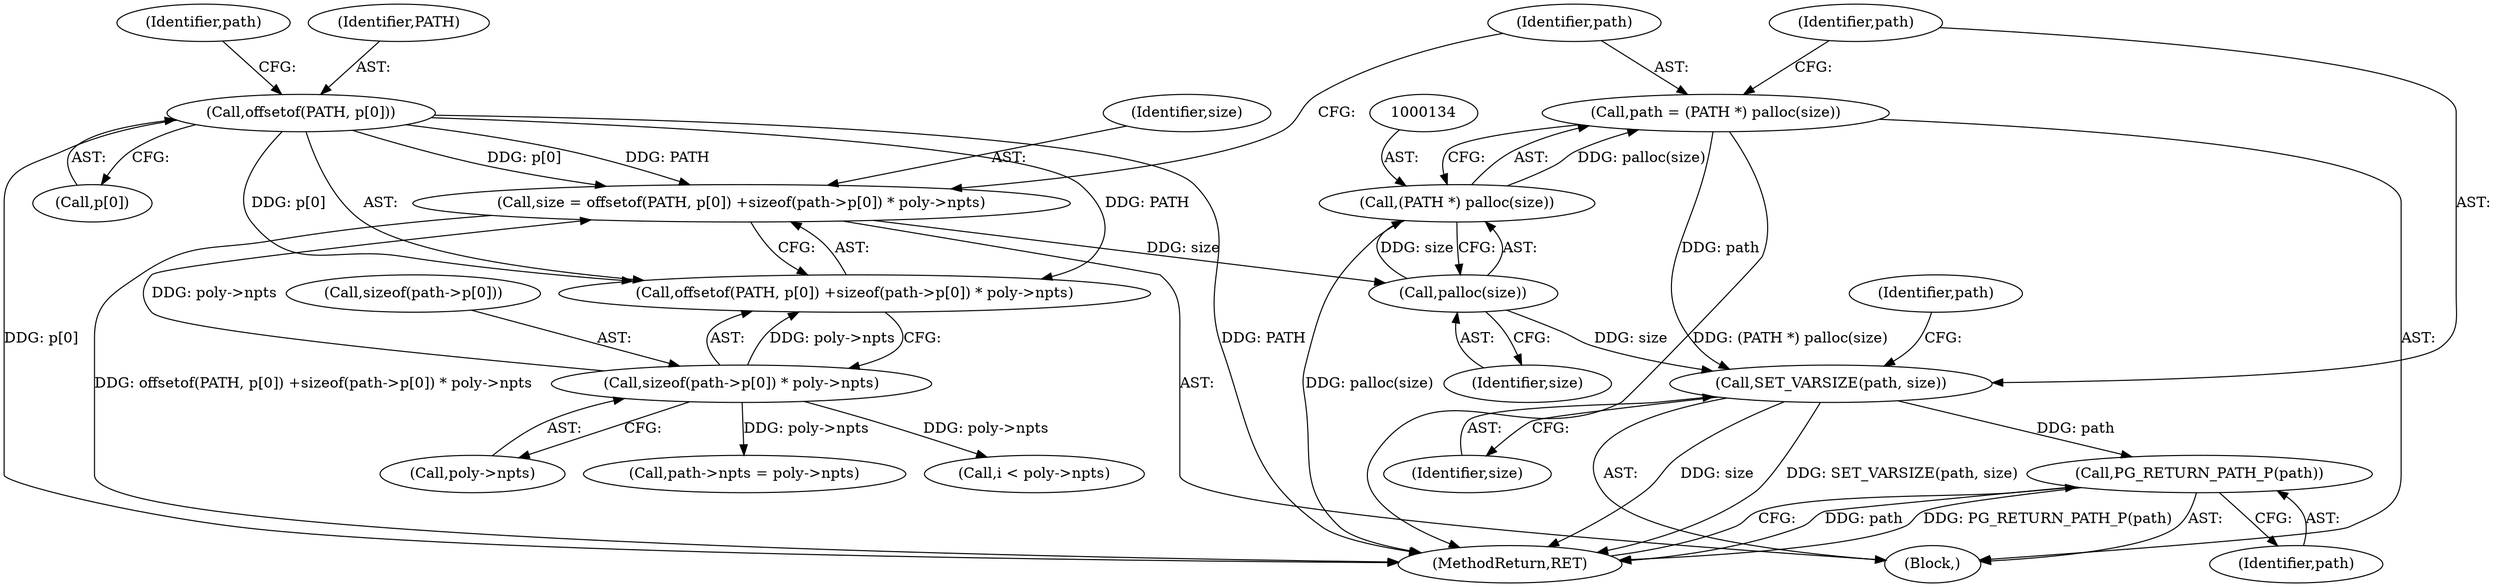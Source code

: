 digraph "0_postgres_31400a673325147e1205326008e32135a78b4d8a_15@pointer" {
"1000137" [label="(Call,SET_VARSIZE(path, size))"];
"1000131" [label="(Call,path = (PATH *) palloc(size))"];
"1000133" [label="(Call,(PATH *) palloc(size))"];
"1000135" [label="(Call,palloc(size))"];
"1000113" [label="(Call,size = offsetof(PATH, p[0]) +sizeof(path->p[0]) * poly->npts)"];
"1000116" [label="(Call,offsetof(PATH, p[0]))"];
"1000121" [label="(Call,sizeof(path->p[0]) * poly->npts)"];
"1000199" [label="(Call,PG_RETURN_PATH_P(path))"];
"1000199" [label="(Call,PG_RETURN_PATH_P(path))"];
"1000142" [label="(Identifier,path)"];
"1000118" [label="(Call,p[0])"];
"1000139" [label="(Identifier,size)"];
"1000113" [label="(Call,size = offsetof(PATH, p[0]) +sizeof(path->p[0]) * poly->npts)"];
"1000161" [label="(Call,i < poly->npts)"];
"1000200" [label="(Identifier,path)"];
"1000114" [label="(Identifier,size)"];
"1000132" [label="(Identifier,path)"];
"1000125" [label="(Identifier,path)"];
"1000201" [label="(MethodReturn,RET)"];
"1000122" [label="(Call,sizeof(path->p[0]))"];
"1000115" [label="(Call,offsetof(PATH, p[0]) +sizeof(path->p[0]) * poly->npts)"];
"1000104" [label="(Block,)"];
"1000117" [label="(Identifier,PATH)"];
"1000135" [label="(Call,palloc(size))"];
"1000128" [label="(Call,poly->npts)"];
"1000136" [label="(Identifier,size)"];
"1000116" [label="(Call,offsetof(PATH, p[0]))"];
"1000133" [label="(Call,(PATH *) palloc(size))"];
"1000138" [label="(Identifier,path)"];
"1000131" [label="(Call,path = (PATH *) palloc(size))"];
"1000121" [label="(Call,sizeof(path->p[0]) * poly->npts)"];
"1000137" [label="(Call,SET_VARSIZE(path, size))"];
"1000140" [label="(Call,path->npts = poly->npts)"];
"1000137" -> "1000104"  [label="AST: "];
"1000137" -> "1000139"  [label="CFG: "];
"1000138" -> "1000137"  [label="AST: "];
"1000139" -> "1000137"  [label="AST: "];
"1000142" -> "1000137"  [label="CFG: "];
"1000137" -> "1000201"  [label="DDG: size"];
"1000137" -> "1000201"  [label="DDG: SET_VARSIZE(path, size)"];
"1000131" -> "1000137"  [label="DDG: path"];
"1000135" -> "1000137"  [label="DDG: size"];
"1000137" -> "1000199"  [label="DDG: path"];
"1000131" -> "1000104"  [label="AST: "];
"1000131" -> "1000133"  [label="CFG: "];
"1000132" -> "1000131"  [label="AST: "];
"1000133" -> "1000131"  [label="AST: "];
"1000138" -> "1000131"  [label="CFG: "];
"1000131" -> "1000201"  [label="DDG: (PATH *) palloc(size)"];
"1000133" -> "1000131"  [label="DDG: palloc(size)"];
"1000133" -> "1000135"  [label="CFG: "];
"1000134" -> "1000133"  [label="AST: "];
"1000135" -> "1000133"  [label="AST: "];
"1000133" -> "1000201"  [label="DDG: palloc(size)"];
"1000135" -> "1000133"  [label="DDG: size"];
"1000135" -> "1000136"  [label="CFG: "];
"1000136" -> "1000135"  [label="AST: "];
"1000113" -> "1000135"  [label="DDG: size"];
"1000113" -> "1000104"  [label="AST: "];
"1000113" -> "1000115"  [label="CFG: "];
"1000114" -> "1000113"  [label="AST: "];
"1000115" -> "1000113"  [label="AST: "];
"1000132" -> "1000113"  [label="CFG: "];
"1000113" -> "1000201"  [label="DDG: offsetof(PATH, p[0]) +sizeof(path->p[0]) * poly->npts"];
"1000116" -> "1000113"  [label="DDG: PATH"];
"1000116" -> "1000113"  [label="DDG: p[0]"];
"1000121" -> "1000113"  [label="DDG: poly->npts"];
"1000116" -> "1000115"  [label="AST: "];
"1000116" -> "1000118"  [label="CFG: "];
"1000117" -> "1000116"  [label="AST: "];
"1000118" -> "1000116"  [label="AST: "];
"1000125" -> "1000116"  [label="CFG: "];
"1000116" -> "1000201"  [label="DDG: PATH"];
"1000116" -> "1000201"  [label="DDG: p[0]"];
"1000116" -> "1000115"  [label="DDG: PATH"];
"1000116" -> "1000115"  [label="DDG: p[0]"];
"1000121" -> "1000115"  [label="AST: "];
"1000121" -> "1000128"  [label="CFG: "];
"1000122" -> "1000121"  [label="AST: "];
"1000128" -> "1000121"  [label="AST: "];
"1000115" -> "1000121"  [label="CFG: "];
"1000121" -> "1000115"  [label="DDG: poly->npts"];
"1000121" -> "1000140"  [label="DDG: poly->npts"];
"1000121" -> "1000161"  [label="DDG: poly->npts"];
"1000199" -> "1000104"  [label="AST: "];
"1000199" -> "1000200"  [label="CFG: "];
"1000200" -> "1000199"  [label="AST: "];
"1000201" -> "1000199"  [label="CFG: "];
"1000199" -> "1000201"  [label="DDG: path"];
"1000199" -> "1000201"  [label="DDG: PG_RETURN_PATH_P(path)"];
}
